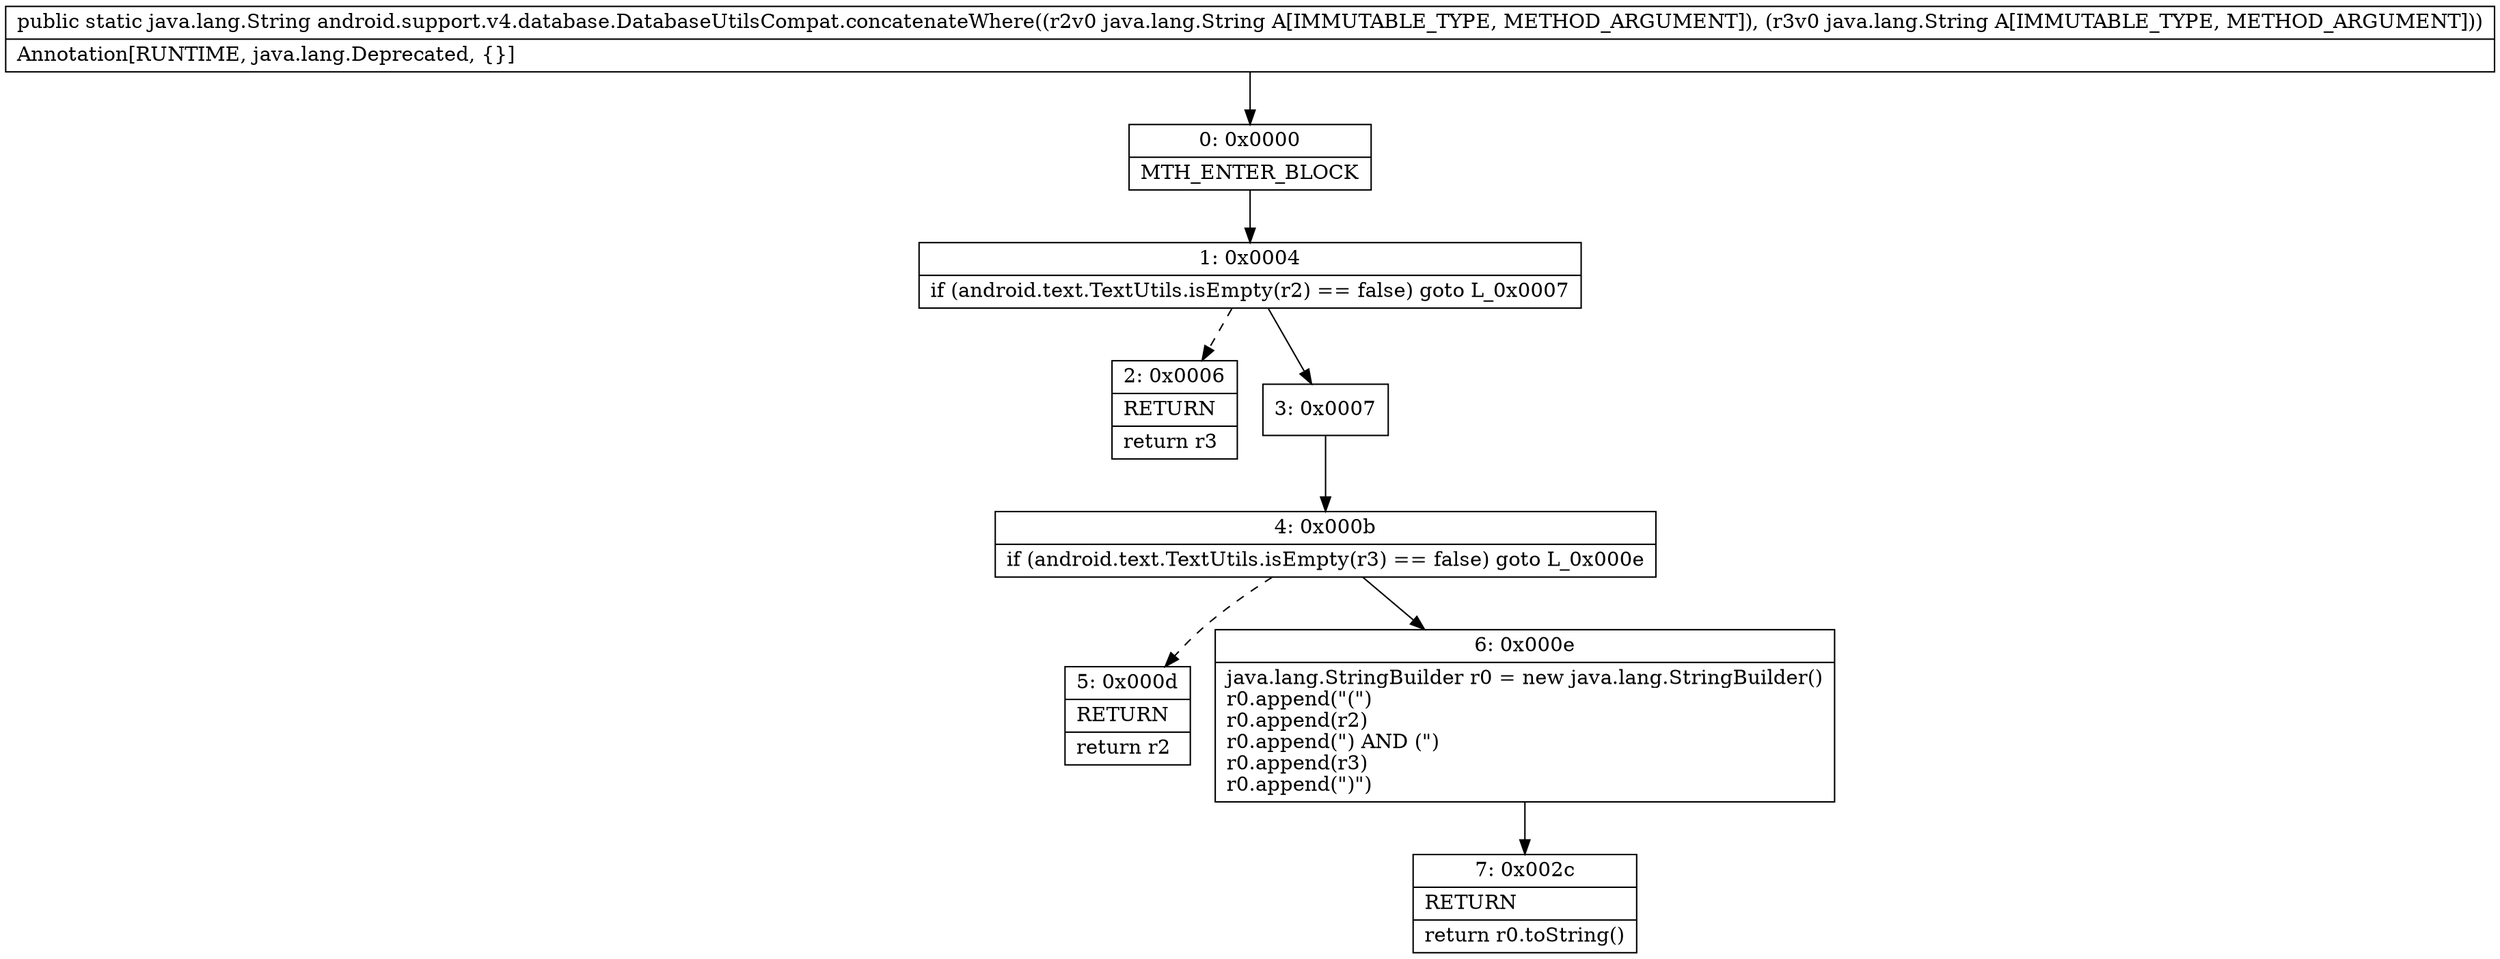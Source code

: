 digraph "CFG forandroid.support.v4.database.DatabaseUtilsCompat.concatenateWhere(Ljava\/lang\/String;Ljava\/lang\/String;)Ljava\/lang\/String;" {
Node_0 [shape=record,label="{0\:\ 0x0000|MTH_ENTER_BLOCK\l}"];
Node_1 [shape=record,label="{1\:\ 0x0004|if (android.text.TextUtils.isEmpty(r2) == false) goto L_0x0007\l}"];
Node_2 [shape=record,label="{2\:\ 0x0006|RETURN\l|return r3\l}"];
Node_3 [shape=record,label="{3\:\ 0x0007}"];
Node_4 [shape=record,label="{4\:\ 0x000b|if (android.text.TextUtils.isEmpty(r3) == false) goto L_0x000e\l}"];
Node_5 [shape=record,label="{5\:\ 0x000d|RETURN\l|return r2\l}"];
Node_6 [shape=record,label="{6\:\ 0x000e|java.lang.StringBuilder r0 = new java.lang.StringBuilder()\lr0.append(\"(\")\lr0.append(r2)\lr0.append(\") AND (\")\lr0.append(r3)\lr0.append(\")\")\l}"];
Node_7 [shape=record,label="{7\:\ 0x002c|RETURN\l|return r0.toString()\l}"];
MethodNode[shape=record,label="{public static java.lang.String android.support.v4.database.DatabaseUtilsCompat.concatenateWhere((r2v0 java.lang.String A[IMMUTABLE_TYPE, METHOD_ARGUMENT]), (r3v0 java.lang.String A[IMMUTABLE_TYPE, METHOD_ARGUMENT]))  | Annotation[RUNTIME, java.lang.Deprecated, \{\}]\l}"];
MethodNode -> Node_0;
Node_0 -> Node_1;
Node_1 -> Node_2[style=dashed];
Node_1 -> Node_3;
Node_3 -> Node_4;
Node_4 -> Node_5[style=dashed];
Node_4 -> Node_6;
Node_6 -> Node_7;
}

